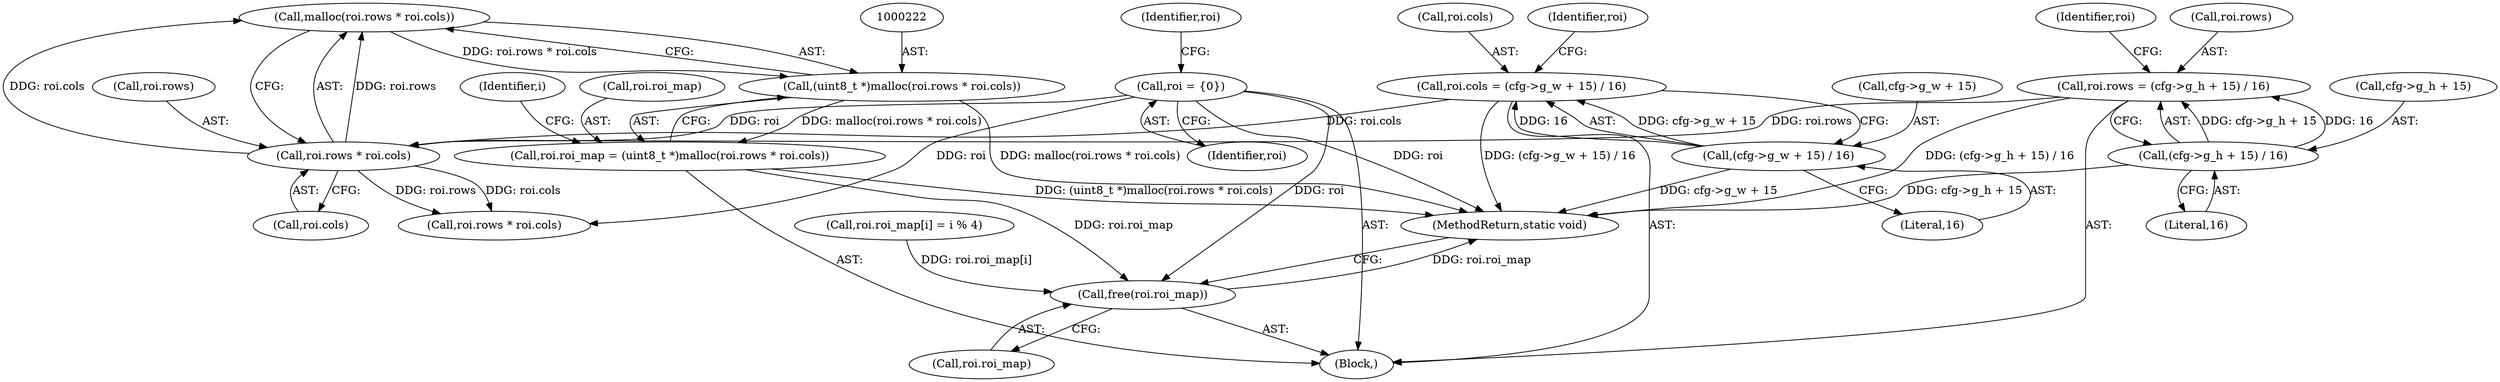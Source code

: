 digraph "1_Android_5a9753fca56f0eeb9f61e342b2fccffc364f9426_9@API" {
"1000223" [label="(Call,malloc(roi.rows * roi.cols))"];
"1000224" [label="(Call,roi.rows * roi.cols)"];
"1000106" [label="(Call,roi = {0})"];
"1000108" [label="(Call,roi.rows = (cfg->g_h + 15) / 16)"];
"1000112" [label="(Call,(cfg->g_h + 15) / 16)"];
"1000119" [label="(Call,roi.cols = (cfg->g_w + 15) / 16)"];
"1000123" [label="(Call,(cfg->g_w + 15) / 16)"];
"1000221" [label="(Call,(uint8_t *)malloc(roi.rows * roi.cols))"];
"1000217" [label="(Call,roi.roi_map = (uint8_t *)malloc(roi.rows * roi.cols))"];
"1000264" [label="(Call,free(roi.roi_map))"];
"1000103" [label="(Block,)"];
"1000218" [label="(Call,roi.roi_map)"];
"1000109" [label="(Call,roi.rows)"];
"1000112" [label="(Call,(cfg->g_h + 15) / 16)"];
"1000217" [label="(Call,roi.roi_map = (uint8_t *)malloc(roi.rows * roi.cols))"];
"1000224" [label="(Call,roi.rows * roi.cols)"];
"1000110" [label="(Identifier,roi)"];
"1000118" [label="(Literal,16)"];
"1000113" [label="(Call,cfg->g_h + 15)"];
"1000233" [label="(Identifier,i)"];
"1000237" [label="(Call,roi.rows * roi.cols)"];
"1000121" [label="(Identifier,roi)"];
"1000119" [label="(Call,roi.cols = (cfg->g_w + 15) / 16)"];
"1000268" [label="(MethodReturn,static void)"];
"1000123" [label="(Call,(cfg->g_w + 15) / 16)"];
"1000246" [label="(Call,roi.roi_map[i] = i % 4)"];
"1000264" [label="(Call,free(roi.roi_map))"];
"1000120" [label="(Call,roi.cols)"];
"1000265" [label="(Call,roi.roi_map)"];
"1000228" [label="(Call,roi.cols)"];
"1000225" [label="(Call,roi.rows)"];
"1000129" [label="(Literal,16)"];
"1000223" [label="(Call,malloc(roi.rows * roi.cols))"];
"1000221" [label="(Call,(uint8_t *)malloc(roi.rows * roi.cols))"];
"1000107" [label="(Identifier,roi)"];
"1000106" [label="(Call,roi = {0})"];
"1000124" [label="(Call,cfg->g_w + 15)"];
"1000133" [label="(Identifier,roi)"];
"1000108" [label="(Call,roi.rows = (cfg->g_h + 15) / 16)"];
"1000223" -> "1000221"  [label="AST: "];
"1000223" -> "1000224"  [label="CFG: "];
"1000224" -> "1000223"  [label="AST: "];
"1000221" -> "1000223"  [label="CFG: "];
"1000223" -> "1000221"  [label="DDG: roi.rows * roi.cols"];
"1000224" -> "1000223"  [label="DDG: roi.rows"];
"1000224" -> "1000223"  [label="DDG: roi.cols"];
"1000224" -> "1000228"  [label="CFG: "];
"1000225" -> "1000224"  [label="AST: "];
"1000228" -> "1000224"  [label="AST: "];
"1000106" -> "1000224"  [label="DDG: roi"];
"1000108" -> "1000224"  [label="DDG: roi.rows"];
"1000119" -> "1000224"  [label="DDG: roi.cols"];
"1000224" -> "1000237"  [label="DDG: roi.rows"];
"1000224" -> "1000237"  [label="DDG: roi.cols"];
"1000106" -> "1000103"  [label="AST: "];
"1000106" -> "1000107"  [label="CFG: "];
"1000107" -> "1000106"  [label="AST: "];
"1000110" -> "1000106"  [label="CFG: "];
"1000106" -> "1000268"  [label="DDG: roi"];
"1000106" -> "1000237"  [label="DDG: roi"];
"1000106" -> "1000264"  [label="DDG: roi"];
"1000108" -> "1000103"  [label="AST: "];
"1000108" -> "1000112"  [label="CFG: "];
"1000109" -> "1000108"  [label="AST: "];
"1000112" -> "1000108"  [label="AST: "];
"1000121" -> "1000108"  [label="CFG: "];
"1000108" -> "1000268"  [label="DDG: (cfg->g_h + 15) / 16"];
"1000112" -> "1000108"  [label="DDG: cfg->g_h + 15"];
"1000112" -> "1000108"  [label="DDG: 16"];
"1000112" -> "1000118"  [label="CFG: "];
"1000113" -> "1000112"  [label="AST: "];
"1000118" -> "1000112"  [label="AST: "];
"1000112" -> "1000268"  [label="DDG: cfg->g_h + 15"];
"1000119" -> "1000103"  [label="AST: "];
"1000119" -> "1000123"  [label="CFG: "];
"1000120" -> "1000119"  [label="AST: "];
"1000123" -> "1000119"  [label="AST: "];
"1000133" -> "1000119"  [label="CFG: "];
"1000119" -> "1000268"  [label="DDG: (cfg->g_w + 15) / 16"];
"1000123" -> "1000119"  [label="DDG: cfg->g_w + 15"];
"1000123" -> "1000119"  [label="DDG: 16"];
"1000123" -> "1000129"  [label="CFG: "];
"1000124" -> "1000123"  [label="AST: "];
"1000129" -> "1000123"  [label="AST: "];
"1000123" -> "1000268"  [label="DDG: cfg->g_w + 15"];
"1000221" -> "1000217"  [label="AST: "];
"1000222" -> "1000221"  [label="AST: "];
"1000217" -> "1000221"  [label="CFG: "];
"1000221" -> "1000268"  [label="DDG: malloc(roi.rows * roi.cols)"];
"1000221" -> "1000217"  [label="DDG: malloc(roi.rows * roi.cols)"];
"1000217" -> "1000103"  [label="AST: "];
"1000218" -> "1000217"  [label="AST: "];
"1000233" -> "1000217"  [label="CFG: "];
"1000217" -> "1000268"  [label="DDG: (uint8_t *)malloc(roi.rows * roi.cols)"];
"1000217" -> "1000264"  [label="DDG: roi.roi_map"];
"1000264" -> "1000103"  [label="AST: "];
"1000264" -> "1000265"  [label="CFG: "];
"1000265" -> "1000264"  [label="AST: "];
"1000268" -> "1000264"  [label="CFG: "];
"1000264" -> "1000268"  [label="DDG: roi.roi_map"];
"1000246" -> "1000264"  [label="DDG: roi.roi_map[i]"];
}
